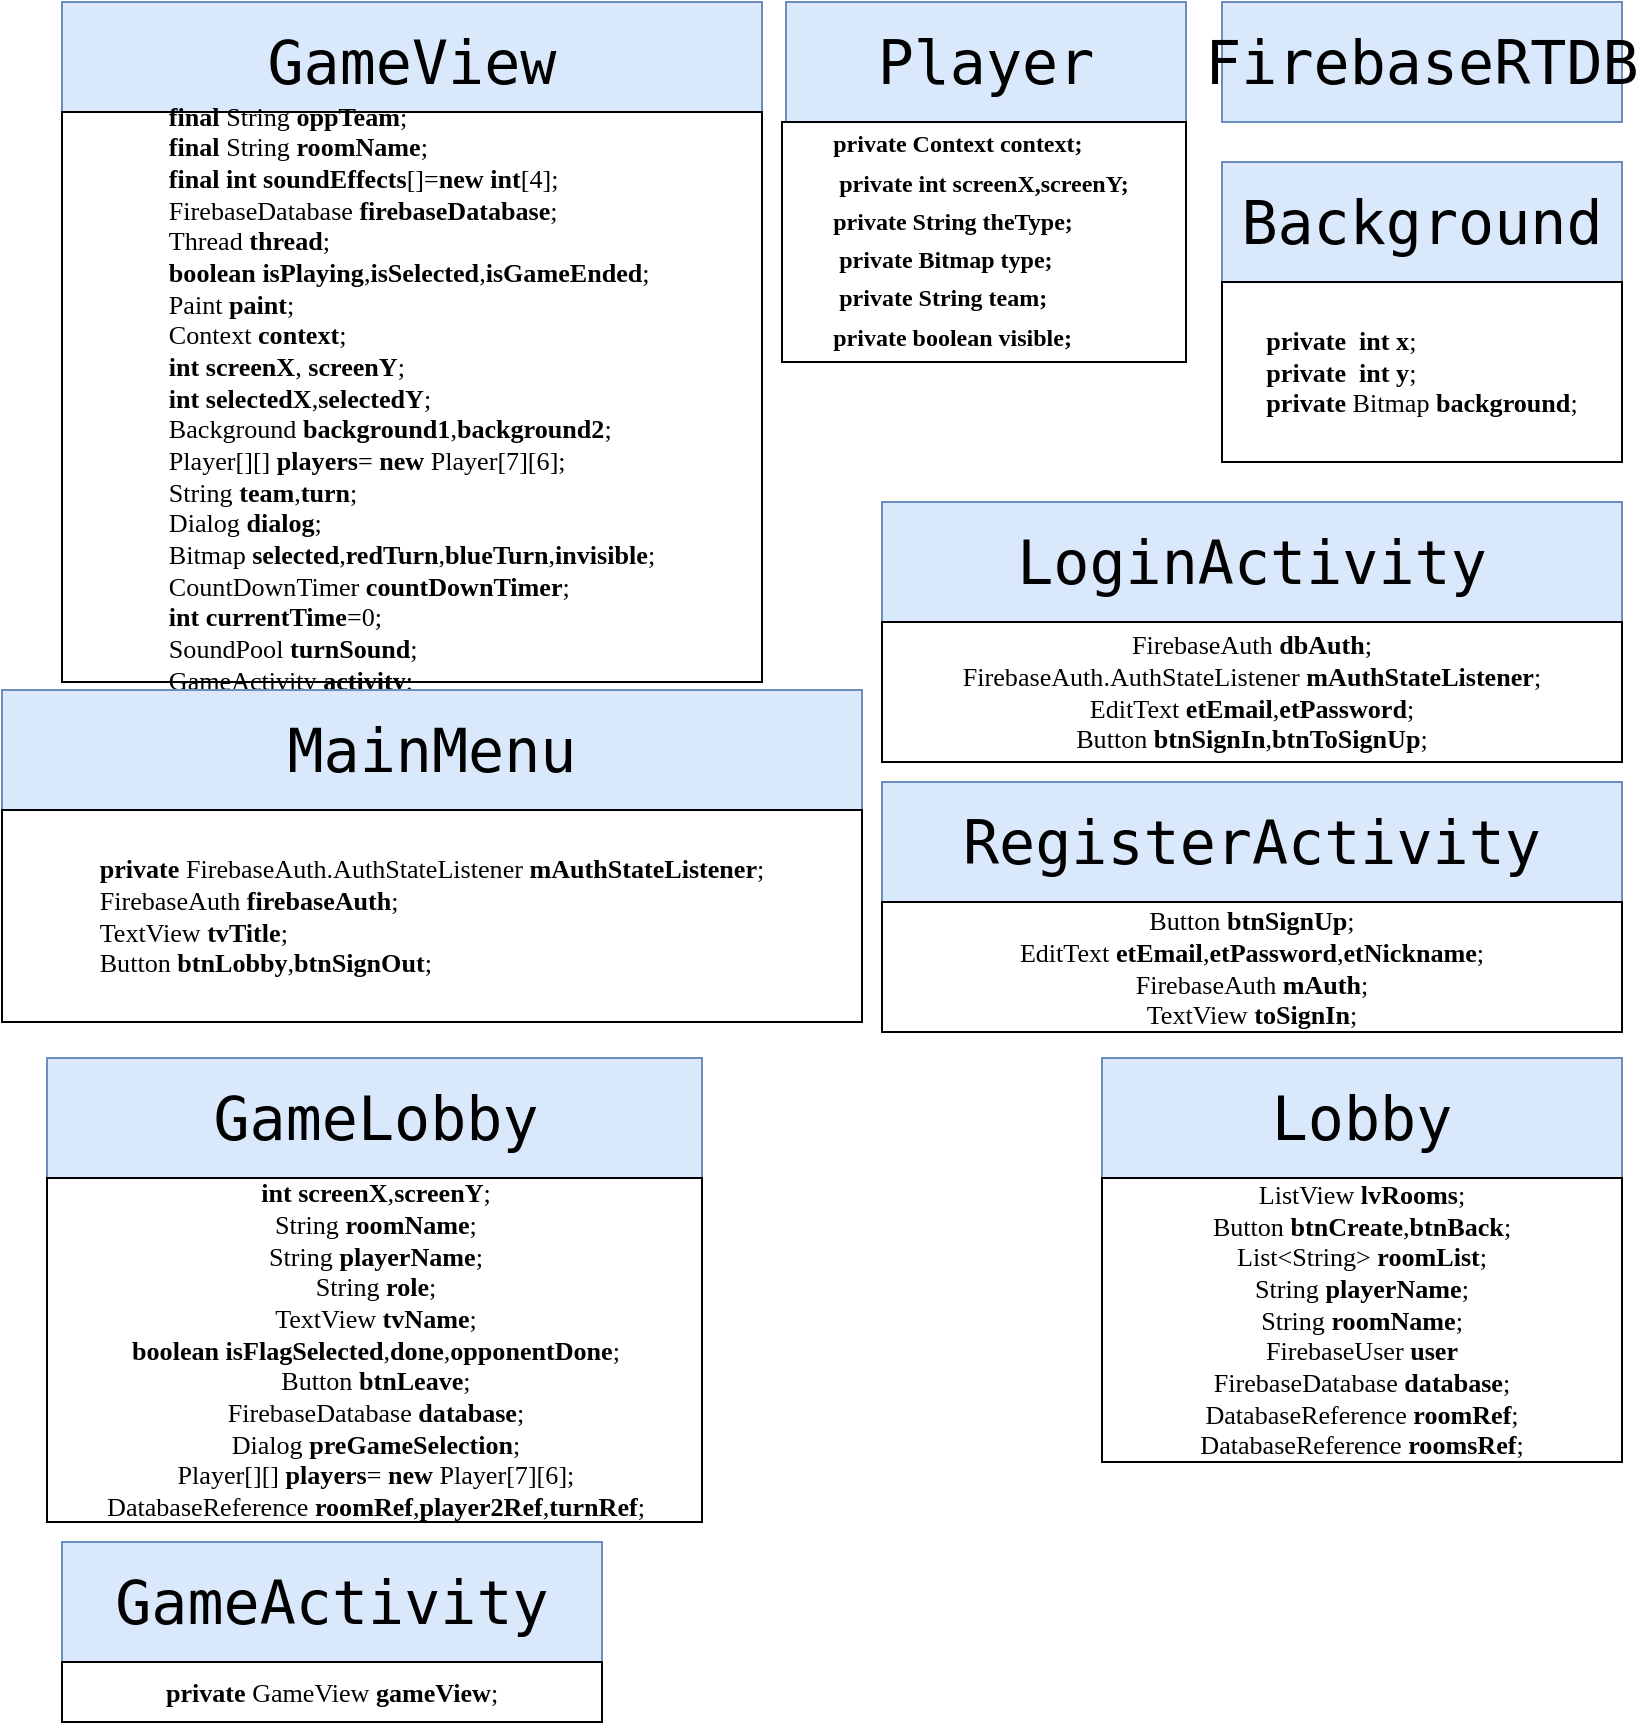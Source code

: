 <mxfile version="12.9.14" type="device"><diagram id="3T0SErbggsPn23S_3r4F" name="Page-1"><mxGraphModel dx="1422" dy="762" grid="1" gridSize="10" guides="1" tooltips="1" connect="1" arrows="1" fold="1" page="1" pageScale="1" pageWidth="827" pageHeight="1169" math="0" shadow="0"><root><mxCell id="0"/><mxCell id="1" parent="0"/><mxCell id="PjKr5IV7RcncgTFOl0Il-1" value="&lt;pre&gt;&lt;font style=&quot;font-size: 30px&quot;&gt;Background&lt;/font&gt;&lt;/pre&gt;" style="rounded=0;whiteSpace=wrap;html=1;fillColor=#dae8fc;strokeColor=#6c8ebf;" parent="1" vertex="1"><mxGeometry x="610" y="100" width="200" height="60" as="geometry"/></mxCell><mxCell id="PjKr5IV7RcncgTFOl0Il-2" value="&lt;pre&gt;&lt;div style=&quot;text-align: left&quot;&gt;&lt;pre&gt;&lt;pre style=&quot;font-family: &amp;#34;consolas&amp;#34; ; font-size: 9.8pt&quot;&gt;&lt;span style=&quot;font-weight: bold&quot;&gt;private  int &lt;/span&gt;&lt;span style=&quot;font-weight: bold&quot;&gt;x&lt;/span&gt;;&lt;br&gt;&lt;span style=&quot;font-weight: bold&quot;&gt;private  int &lt;/span&gt;&lt;span style=&quot;font-weight: bold&quot;&gt;y&lt;/span&gt;;&lt;br&gt;&lt;span style=&quot;font-weight: bold&quot;&gt;private &lt;/span&gt;Bitmap &lt;span style=&quot;font-weight: bold&quot;&gt;background&lt;/span&gt;;&lt;/pre&gt;&lt;/pre&gt;&lt;/div&gt;&lt;/pre&gt;" style="rounded=0;whiteSpace=wrap;html=1;labelPosition=center;verticalLabelPosition=middle;align=center;verticalAlign=middle;textDirection=ltr;labelBorderColor=none;labelBackgroundColor=none;" parent="1" vertex="1"><mxGeometry x="610" y="160" width="200" height="90" as="geometry"/></mxCell><mxCell id="PjKr5IV7RcncgTFOl0Il-11" value="&lt;pre&gt;&lt;pre&gt;&lt;pre&gt;&lt;font style=&quot;font-size: 30px&quot;&gt;Player&lt;/font&gt;&lt;/pre&gt;&lt;/pre&gt;&lt;/pre&gt;" style="rounded=0;whiteSpace=wrap;html=1;fillColor=#dae8fc;strokeColor=#6c8ebf;" parent="1" vertex="1"><mxGeometry x="392" y="20" width="200" height="60" as="geometry"/></mxCell><mxCell id="PjKr5IV7RcncgTFOl0Il-12" value="&lt;pre&gt;&lt;div style=&quot;text-align: left&quot;&gt;&lt;pre&gt;&lt;pre style=&quot;line-height: 60%&quot;&gt;&lt;pre&gt;&lt;font face=&quot;consolas&quot; style=&quot;font-size: 12px&quot;&gt;&lt;span&gt;&lt;b&gt;private Context context;&lt;/b&gt;&lt;/span&gt;&lt;/font&gt;&lt;/pre&gt;&lt;pre&gt;&lt;font face=&quot;consolas&quot; style=&quot;font-size: 12px&quot;&gt;&lt;span&gt;&lt;b&gt; private int screenX,screenY; &lt;/b&gt;&lt;/span&gt;&lt;/font&gt;&lt;/pre&gt;&lt;pre&gt;&lt;font face=&quot;consolas&quot; style=&quot;font-size: 12px&quot;&gt;&lt;span&gt;&lt;b&gt;private String theType;&lt;/b&gt;&lt;/span&gt;&lt;/font&gt;&lt;/pre&gt;&lt;pre&gt;&lt;font face=&quot;consolas&quot; style=&quot;font-size: 12px&quot;&gt;&lt;span&gt;&lt;b&gt; private Bitmap type;&lt;/b&gt;&lt;/span&gt;&lt;/font&gt;&lt;/pre&gt;&lt;pre&gt;&lt;font face=&quot;consolas&quot; style=&quot;font-size: 12px&quot;&gt;&lt;span&gt;&lt;b&gt; private String team; &lt;/b&gt;&lt;/span&gt;&lt;/font&gt;&lt;/pre&gt;&lt;pre&gt;&lt;font face=&quot;consolas&quot; style=&quot;font-size: 12px&quot;&gt;&lt;span&gt;&lt;b&gt;private boolean visible;&lt;/b&gt;&lt;/span&gt;&lt;span style=&quot;font-size: 9.8pt&quot;&gt;&lt;br&gt;&lt;/span&gt;&lt;/font&gt;&lt;/pre&gt;&lt;/pre&gt;&lt;/pre&gt;&lt;/div&gt;&lt;/pre&gt;" style="rounded=0;whiteSpace=wrap;html=1;labelPosition=center;verticalLabelPosition=middle;align=center;verticalAlign=middle;textDirection=ltr;labelBorderColor=none;labelBackgroundColor=none;direction=west;" parent="1" vertex="1"><mxGeometry x="390" y="80" width="202" height="120" as="geometry"/></mxCell><mxCell id="PjKr5IV7RcncgTFOl0Il-13" value="&lt;pre&gt;&lt;pre&gt;&lt;pre&gt;&lt;pre&gt;&lt;font style=&quot;font-size: 30px&quot;&gt;GameView&lt;/font&gt;&lt;/pre&gt;&lt;/pre&gt;&lt;/pre&gt;&lt;/pre&gt;" style="rounded=0;whiteSpace=wrap;html=1;fillColor=#dae8fc;strokeColor=#6c8ebf;" parent="1" vertex="1"><mxGeometry x="30" y="20" width="350" height="60" as="geometry"/></mxCell><mxCell id="PjKr5IV7RcncgTFOl0Il-14" value="&lt;pre&gt;&lt;div style=&quot;text-align: left&quot;&gt;&lt;pre&gt;&lt;pre&gt;&lt;pre&gt;&lt;pre style=&quot;font-family: &amp;#34;consolas&amp;#34; ; font-size: 9.8pt&quot;&gt;&lt;span style=&quot;font-weight: bold&quot;&gt;final &lt;/span&gt;String &lt;span style=&quot;font-weight: bold&quot;&gt;oppTeam&lt;/span&gt;;&lt;br&gt;&lt;span style=&quot;font-weight: bold&quot;&gt;final &lt;/span&gt;String &lt;span style=&quot;font-weight: bold&quot;&gt;roomName&lt;/span&gt;;&lt;br&gt;&lt;span style=&quot;font-weight: bold&quot;&gt;final int &lt;/span&gt;&lt;span style=&quot;font-weight: bold&quot;&gt;soundEffects&lt;/span&gt;[]=&lt;span style=&quot;font-weight: bold&quot;&gt;new int&lt;/span&gt;[&lt;span&gt;4&lt;/span&gt;];&lt;br&gt;FirebaseDatabase &lt;span style=&quot;font-weight: bold&quot;&gt;firebaseDatabase&lt;/span&gt;;&lt;br&gt;Thread &lt;span style=&quot;font-weight: bold&quot;&gt;thread&lt;/span&gt;;&lt;br&gt;&lt;span style=&quot;font-weight: bold&quot;&gt;boolean &lt;/span&gt;&lt;span style=&quot;font-weight: bold&quot;&gt;isPlaying&lt;/span&gt;,&lt;span style=&quot;font-weight: bold&quot;&gt;isSelected&lt;/span&gt;,&lt;span style=&quot;font-weight: bold&quot;&gt;isGameEnded&lt;/span&gt;;&lt;br&gt;Paint &lt;span style=&quot;font-weight: bold&quot;&gt;paint&lt;/span&gt;;&lt;br&gt;Context &lt;span style=&quot;font-weight: bold&quot;&gt;context&lt;/span&gt;;&lt;br&gt;&lt;span style=&quot;font-weight: bold&quot;&gt;int &lt;/span&gt;&lt;span style=&quot;font-weight: bold&quot;&gt;screenX&lt;/span&gt;, &lt;span style=&quot;font-weight: bold&quot;&gt;screenY&lt;/span&gt;;&lt;br&gt;&lt;span style=&quot;font-weight: bold&quot;&gt;int &lt;/span&gt;&lt;span style=&quot;font-weight: bold&quot;&gt;selectedX&lt;/span&gt;,&lt;span style=&quot;font-weight: bold&quot;&gt;selectedY&lt;/span&gt;;&lt;br&gt;Background &lt;span style=&quot;font-weight: bold&quot;&gt;background1&lt;/span&gt;,&lt;span style=&quot;font-weight: bold&quot;&gt;background2&lt;/span&gt;;&lt;br&gt;Player[][] &lt;span style=&quot;font-weight: bold&quot;&gt;players&lt;/span&gt;= &lt;span style=&quot;font-weight: bold&quot;&gt;new &lt;/span&gt;Player[&lt;span&gt;7&lt;/span&gt;][&lt;span&gt;6&lt;/span&gt;];&lt;br&gt;String &lt;span style=&quot;font-weight: bold&quot;&gt;team&lt;/span&gt;,&lt;span style=&quot;font-weight: bold&quot;&gt;turn&lt;/span&gt;;&lt;br&gt;Dialog &lt;span style=&quot;font-weight: bold&quot;&gt;dialog&lt;/span&gt;;&lt;br&gt;Bitmap &lt;span style=&quot;font-weight: bold&quot;&gt;selected&lt;/span&gt;,&lt;span style=&quot;font-weight: bold&quot;&gt;redTurn&lt;/span&gt;,&lt;span style=&quot;font-weight: bold&quot;&gt;blueTurn&lt;/span&gt;,&lt;span style=&quot;font-weight: bold&quot;&gt;invisible&lt;/span&gt;;&lt;br&gt;CountDownTimer &lt;span style=&quot;font-weight: bold&quot;&gt;countDownTimer&lt;/span&gt;;&lt;br&gt;&lt;span style=&quot;font-weight: bold&quot;&gt;int &lt;/span&gt;&lt;span style=&quot;font-weight: bold&quot;&gt;currentTime&lt;/span&gt;=&lt;span&gt;0&lt;/span&gt;;&lt;br&gt;SoundPool &lt;span style=&quot;font-weight: bold&quot;&gt;turnSound&lt;/span&gt;;&lt;br&gt;GameActivity &lt;span style=&quot;font-weight: bold&quot;&gt;activity&lt;/span&gt;;&lt;/pre&gt;&lt;/pre&gt;&lt;/pre&gt;&lt;/pre&gt;&lt;/div&gt;&lt;/pre&gt;" style="rounded=0;whiteSpace=wrap;html=1;labelPosition=center;verticalLabelPosition=middle;align=center;verticalAlign=middle;textDirection=ltr;labelBorderColor=none;labelBackgroundColor=none;direction=west;" parent="1" vertex="1"><mxGeometry x="30" y="75" width="350" height="285" as="geometry"/></mxCell><mxCell id="PjKr5IV7RcncgTFOl0Il-15" value="&lt;pre&gt;&lt;font style=&quot;font-size: 30px&quot;&gt;Lobby&lt;/font&gt;&lt;/pre&gt;" style="rounded=0;whiteSpace=wrap;html=1;fillColor=#dae8fc;strokeColor=#6c8ebf;" parent="1" vertex="1"><mxGeometry x="550" y="548" width="260" height="60" as="geometry"/></mxCell><mxCell id="PjKr5IV7RcncgTFOl0Il-16" value="&lt;pre&gt;&lt;pre style=&quot;font-family: &amp;#34;consolas&amp;#34; ; font-size: 9.8pt&quot;&gt;ListView &lt;span style=&quot;font-weight: bold&quot;&gt;lvRooms&lt;/span&gt;;&lt;br&gt;Button &lt;span style=&quot;font-weight: bold&quot;&gt;btnCreate&lt;/span&gt;,&lt;span style=&quot;font-weight: bold&quot;&gt;btnBack&lt;/span&gt;;&lt;br&gt;List&amp;lt;String&amp;gt; &lt;span style=&quot;font-weight: bold&quot;&gt;roomList&lt;/span&gt;;&lt;br&gt;String &lt;span style=&quot;font-weight: bold&quot;&gt;playerName&lt;/span&gt;;&lt;br&gt;String &lt;span style=&quot;font-weight: bold&quot;&gt;roomName&lt;/span&gt;;&lt;br&gt;FirebaseUser &lt;span style=&quot;font-weight: bold&quot;&gt;user&lt;/span&gt;&lt;br&gt;FirebaseDatabase &lt;span style=&quot;font-weight: bold&quot;&gt;database&lt;/span&gt;;&lt;br&gt;DatabaseReference &lt;span style=&quot;font-weight: bold&quot;&gt;roomRef&lt;/span&gt;;&lt;br&gt;DatabaseReference &lt;span style=&quot;font-weight: bold&quot;&gt;roomsRef&lt;/span&gt;;&lt;/pre&gt;&lt;/pre&gt;" style="rounded=0;whiteSpace=wrap;html=1;labelBackgroundColor=none;align=center;" parent="1" vertex="1"><mxGeometry x="550" y="608" width="260" height="142" as="geometry"/></mxCell><mxCell id="PjKr5IV7RcncgTFOl0Il-17" value="&lt;pre&gt;&lt;font style=&quot;font-size: 30px&quot;&gt;FirebaseRTDB&lt;/font&gt;&lt;/pre&gt;" style="rounded=0;whiteSpace=wrap;html=1;labelBackgroundColor=none;align=center;fillColor=#dae8fc;strokeColor=#6c8ebf;" parent="1" vertex="1"><mxGeometry x="610" y="20" width="200" height="60" as="geometry"/></mxCell><mxCell id="PjKr5IV7RcncgTFOl0Il-20" value="&lt;pre&gt;&lt;pre&gt;&lt;span style=&quot;font-size: 30px&quot;&gt;LoginActivity&lt;/span&gt;&lt;/pre&gt;&lt;/pre&gt;" style="rounded=0;whiteSpace=wrap;html=1;fillColor=#dae8fc;strokeColor=#6c8ebf;" parent="1" vertex="1"><mxGeometry x="440" y="270" width="370" height="60" as="geometry"/></mxCell><mxCell id="PjKr5IV7RcncgTFOl0Il-21" value="&lt;pre&gt;&lt;pre&gt;&lt;pre style=&quot;font-family: &amp;#34;consolas&amp;#34; ; font-size: 9.8pt&quot;&gt;FirebaseAuth &lt;span style=&quot;font-weight: bold&quot;&gt;dbAuth&lt;/span&gt;;&lt;br&gt;FirebaseAuth.AuthStateListener &lt;span style=&quot;font-weight: bold&quot;&gt;mAuthStateListener&lt;/span&gt;;&lt;br&gt;EditText &lt;span style=&quot;font-weight: bold&quot;&gt;etEmail&lt;/span&gt;,&lt;span style=&quot;font-weight: bold&quot;&gt;etPassword&lt;/span&gt;;&lt;br&gt;Button &lt;span style=&quot;font-weight: bold&quot;&gt;btnSignIn&lt;/span&gt;,&lt;span style=&quot;font-weight: bold&quot;&gt;btnToSignUp&lt;/span&gt;;&lt;/pre&gt;&lt;/pre&gt;&lt;/pre&gt;" style="rounded=0;whiteSpace=wrap;html=1;labelBackgroundColor=none;align=center;" parent="1" vertex="1"><mxGeometry x="440" y="330" width="370" height="70" as="geometry"/></mxCell><mxCell id="PjKr5IV7RcncgTFOl0Il-22" value="&lt;pre&gt;&lt;pre&gt;&lt;pre&gt;&lt;font style=&quot;font-size: 30px&quot;&gt;RegisterActivity&lt;/font&gt;&lt;/pre&gt;&lt;/pre&gt;&lt;/pre&gt;" style="rounded=0;whiteSpace=wrap;html=1;fillColor=#dae8fc;strokeColor=#6c8ebf;" parent="1" vertex="1"><mxGeometry x="440" y="410" width="370" height="60" as="geometry"/></mxCell><mxCell id="PjKr5IV7RcncgTFOl0Il-23" value="&lt;pre&gt;&lt;pre&gt;&lt;pre&gt;&lt;pre style=&quot;font-family: &amp;#34;consolas&amp;#34; ; font-size: 9.8pt&quot;&gt;&lt;pre style=&quot;font-family: &amp;#34;consolas&amp;#34; ; font-size: 9.8pt&quot;&gt;Button &lt;span style=&quot;font-weight: bold&quot;&gt;btnSignUp&lt;/span&gt;;&lt;br&gt;EditText &lt;span style=&quot;font-weight: bold&quot;&gt;etEmail&lt;/span&gt;,&lt;span style=&quot;font-weight: bold&quot;&gt;etPassword&lt;/span&gt;,&lt;span style=&quot;font-weight: bold&quot;&gt;etNickname&lt;/span&gt;;&lt;br&gt;FirebaseAuth &lt;span style=&quot;font-weight: bold&quot;&gt;mAuth&lt;/span&gt;;&lt;br&gt;TextView &lt;span style=&quot;font-weight: bold&quot;&gt;toSignIn&lt;/span&gt;;&lt;/pre&gt;&lt;/pre&gt;&lt;/pre&gt;&lt;/pre&gt;&lt;/pre&gt;" style="rounded=0;whiteSpace=wrap;html=1;labelBackgroundColor=none;align=center;" parent="1" vertex="1"><mxGeometry x="440" y="470" width="370" height="65" as="geometry"/></mxCell><mxCell id="PjKr5IV7RcncgTFOl0Il-24" value="&lt;pre&gt;&lt;pre&gt;&lt;pre&gt;&lt;pre&gt;&lt;pre&gt;&lt;font style=&quot;font-size: 30px&quot;&gt;MainMenu&lt;/font&gt;&lt;/pre&gt;&lt;/pre&gt;&lt;/pre&gt;&lt;/pre&gt;&lt;/pre&gt;" style="rounded=0;whiteSpace=wrap;html=1;fillColor=#dae8fc;strokeColor=#6c8ebf;" parent="1" vertex="1"><mxGeometry y="364" width="430" height="60" as="geometry"/></mxCell><mxCell id="PjKr5IV7RcncgTFOl0Il-25" value="&lt;pre&gt;&lt;div style=&quot;text-align: left&quot;&gt;&lt;pre&gt;&lt;pre&gt;&lt;pre&gt;&lt;pre&gt;&lt;pre style=&quot;font-family: &amp;#34;consolas&amp;#34; ; font-size: 9.8pt&quot;&gt;&lt;span style=&quot;font-weight: bold&quot;&gt;private &lt;/span&gt;FirebaseAuth.AuthStateListener &lt;span style=&quot;font-weight: bold&quot;&gt;mAuthStateListener&lt;/span&gt;;&lt;br&gt;FirebaseAuth &lt;span style=&quot;font-weight: bold&quot;&gt;firebaseAuth&lt;/span&gt;;&lt;br&gt;TextView &lt;span style=&quot;font-weight: bold&quot;&gt;tvTitle&lt;/span&gt;;&lt;br&gt;Button &lt;span style=&quot;font-weight: bold&quot;&gt;btnLobby&lt;/span&gt;,&lt;span style=&quot;font-weight: bold&quot;&gt;btnSignOut&lt;/span&gt;;&lt;/pre&gt;&lt;/pre&gt;&lt;/pre&gt;&lt;/pre&gt;&lt;/pre&gt;&lt;/div&gt;&lt;/pre&gt;" style="rounded=0;whiteSpace=wrap;html=1;labelPosition=center;verticalLabelPosition=middle;align=center;verticalAlign=middle;textDirection=ltr;labelBorderColor=none;labelBackgroundColor=none;direction=west;" parent="1" vertex="1"><mxGeometry y="424" width="430" height="106" as="geometry"/></mxCell><mxCell id="PjKr5IV7RcncgTFOl0Il-34" value="&lt;pre&gt;&lt;pre&gt;&lt;pre&gt;&lt;pre style=&quot;font-size: 30px&quot;&gt;GameLobby&lt;/pre&gt;&lt;/pre&gt;&lt;/pre&gt;&lt;/pre&gt;" style="rounded=0;whiteSpace=wrap;html=1;fillColor=#dae8fc;strokeColor=#6c8ebf;" parent="1" vertex="1"><mxGeometry x="22.5" y="548" width="327.5" height="60" as="geometry"/></mxCell><mxCell id="PjKr5IV7RcncgTFOl0Il-35" value="&lt;pre&gt;&lt;pre&gt;&lt;pre&gt;&lt;pre style=&quot;font-family: &amp;#34;consolas&amp;#34; ; font-size: 9.8pt&quot;&gt;&lt;span style=&quot;font-weight: bold&quot;&gt;int &lt;/span&gt;&lt;span style=&quot;font-weight: bold&quot;&gt;screenX&lt;/span&gt;,&lt;span style=&quot;font-weight: bold&quot;&gt;screenY&lt;/span&gt;;&lt;br&gt;String &lt;span style=&quot;font-weight: bold&quot;&gt;roomName&lt;/span&gt;;&lt;br&gt;String &lt;span style=&quot;font-weight: bold&quot;&gt;playerName&lt;/span&gt;;&lt;br&gt;String &lt;span style=&quot;font-weight: bold&quot;&gt;role&lt;/span&gt;;&lt;br&gt;TextView &lt;span style=&quot;font-weight: bold&quot;&gt;tvName&lt;/span&gt;;&lt;br&gt;&lt;span style=&quot;font-weight: bold&quot;&gt;boolean &lt;/span&gt;&lt;span style=&quot;font-weight: bold&quot;&gt;isFlagSelected&lt;/span&gt;,&lt;span style=&quot;font-weight: bold&quot;&gt;done&lt;/span&gt;,&lt;span style=&quot;font-weight: bold&quot;&gt;opponentDone&lt;/span&gt;;&lt;br&gt;Button &lt;span style=&quot;font-weight: bold&quot;&gt;btnLeave&lt;/span&gt;;&lt;br&gt;FirebaseDatabase &lt;span style=&quot;font-weight: bold&quot;&gt;database&lt;/span&gt;;&lt;br&gt;Dialog &lt;span style=&quot;font-weight: bold&quot;&gt;preGameSelection&lt;/span&gt;;&lt;br&gt;Player[][] &lt;span style=&quot;font-weight: bold&quot;&gt;players&lt;/span&gt;= &lt;span style=&quot;font-weight: bold&quot;&gt;new &lt;/span&gt;Player[&lt;span&gt;7&lt;/span&gt;][&lt;span&gt;6&lt;/span&gt;];&lt;br&gt;DatabaseReference &lt;span style=&quot;font-weight: bold&quot;&gt;roomRef&lt;/span&gt;,&lt;span style=&quot;font-weight: bold&quot;&gt;player2Ref&lt;/span&gt;,&lt;span style=&quot;font-weight: bold&quot;&gt;turnRef&lt;/span&gt;;&lt;/pre&gt;&lt;/pre&gt;&lt;/pre&gt;&lt;/pre&gt;" style="rounded=0;whiteSpace=wrap;html=1;labelBackgroundColor=none;align=center;" parent="1" vertex="1"><mxGeometry x="22.5" y="608" width="327.5" height="172" as="geometry"/></mxCell><mxCell id="PjKr5IV7RcncgTFOl0Il-36" value="&lt;pre&gt;&lt;pre&gt;&lt;pre&gt;&lt;pre style=&quot;font-size: 30px&quot;&gt;GameActivity&lt;/pre&gt;&lt;/pre&gt;&lt;/pre&gt;&lt;/pre&gt;" style="rounded=0;whiteSpace=wrap;html=1;fillColor=#dae8fc;strokeColor=#6c8ebf;" parent="1" vertex="1"><mxGeometry x="30" y="790" width="270" height="60" as="geometry"/></mxCell><mxCell id="PjKr5IV7RcncgTFOl0Il-37" value="&lt;pre&gt;&lt;pre&gt;&lt;pre&gt;&lt;pre style=&quot;font-family: &amp;#34;consolas&amp;#34; ; font-size: 9.8pt&quot;&gt;&lt;span style=&quot;font-weight: bold&quot;&gt;private &lt;/span&gt;GameView &lt;span style=&quot;font-weight: bold&quot;&gt;gameView&lt;/span&gt;;&lt;br&gt;&lt;/pre&gt;&lt;/pre&gt;&lt;/pre&gt;&lt;/pre&gt;" style="rounded=0;whiteSpace=wrap;html=1;labelBackgroundColor=none;align=center;" parent="1" vertex="1"><mxGeometry x="30" y="850" width="270" height="30" as="geometry"/></mxCell></root></mxGraphModel></diagram></mxfile>
